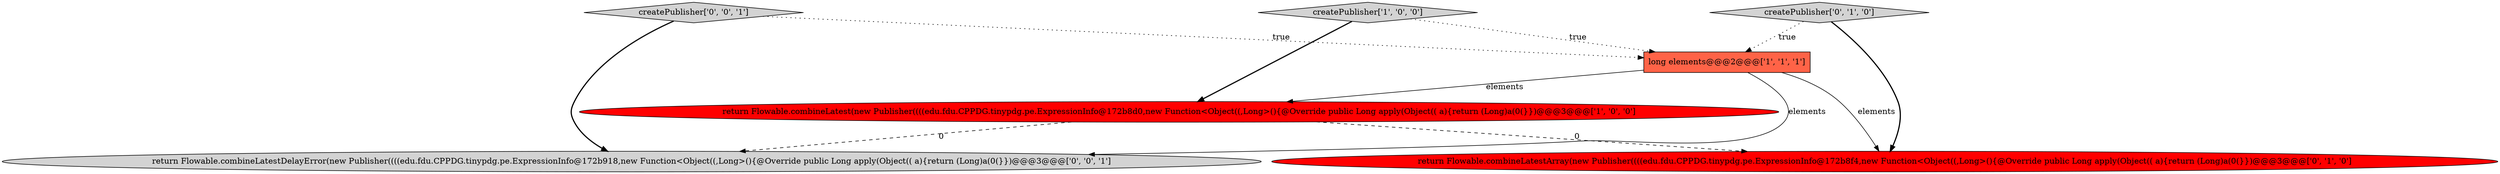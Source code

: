 digraph {
1 [style = filled, label = "long elements@@@2@@@['1', '1', '1']", fillcolor = tomato, shape = box image = "AAA0AAABBB1BBB"];
2 [style = filled, label = "createPublisher['1', '0', '0']", fillcolor = lightgray, shape = diamond image = "AAA0AAABBB1BBB"];
5 [style = filled, label = "return Flowable.combineLatestDelayError(new Publisher((((edu.fdu.CPPDG.tinypdg.pe.ExpressionInfo@172b918,new Function<Object((,Long>(){@Override public Long apply(Object(( a){return (Long)a(0(}})@@@3@@@['0', '0', '1']", fillcolor = lightgray, shape = ellipse image = "AAA0AAABBB3BBB"];
6 [style = filled, label = "createPublisher['0', '0', '1']", fillcolor = lightgray, shape = diamond image = "AAA0AAABBB3BBB"];
4 [style = filled, label = "return Flowable.combineLatestArray(new Publisher((((edu.fdu.CPPDG.tinypdg.pe.ExpressionInfo@172b8f4,new Function<Object((,Long>(){@Override public Long apply(Object(( a){return (Long)a(0(}})@@@3@@@['0', '1', '0']", fillcolor = red, shape = ellipse image = "AAA1AAABBB2BBB"];
3 [style = filled, label = "createPublisher['0', '1', '0']", fillcolor = lightgray, shape = diamond image = "AAA0AAABBB2BBB"];
0 [style = filled, label = "return Flowable.combineLatest(new Publisher((((edu.fdu.CPPDG.tinypdg.pe.ExpressionInfo@172b8d0,new Function<Object((,Long>(){@Override public Long apply(Object(( a){return (Long)a(0(}})@@@3@@@['1', '0', '0']", fillcolor = red, shape = ellipse image = "AAA1AAABBB1BBB"];
1->4 [style = solid, label="elements"];
1->0 [style = solid, label="elements"];
6->5 [style = bold, label=""];
2->0 [style = bold, label=""];
0->4 [style = dashed, label="0"];
0->5 [style = dashed, label="0"];
2->1 [style = dotted, label="true"];
3->1 [style = dotted, label="true"];
3->4 [style = bold, label=""];
1->5 [style = solid, label="elements"];
6->1 [style = dotted, label="true"];
}
